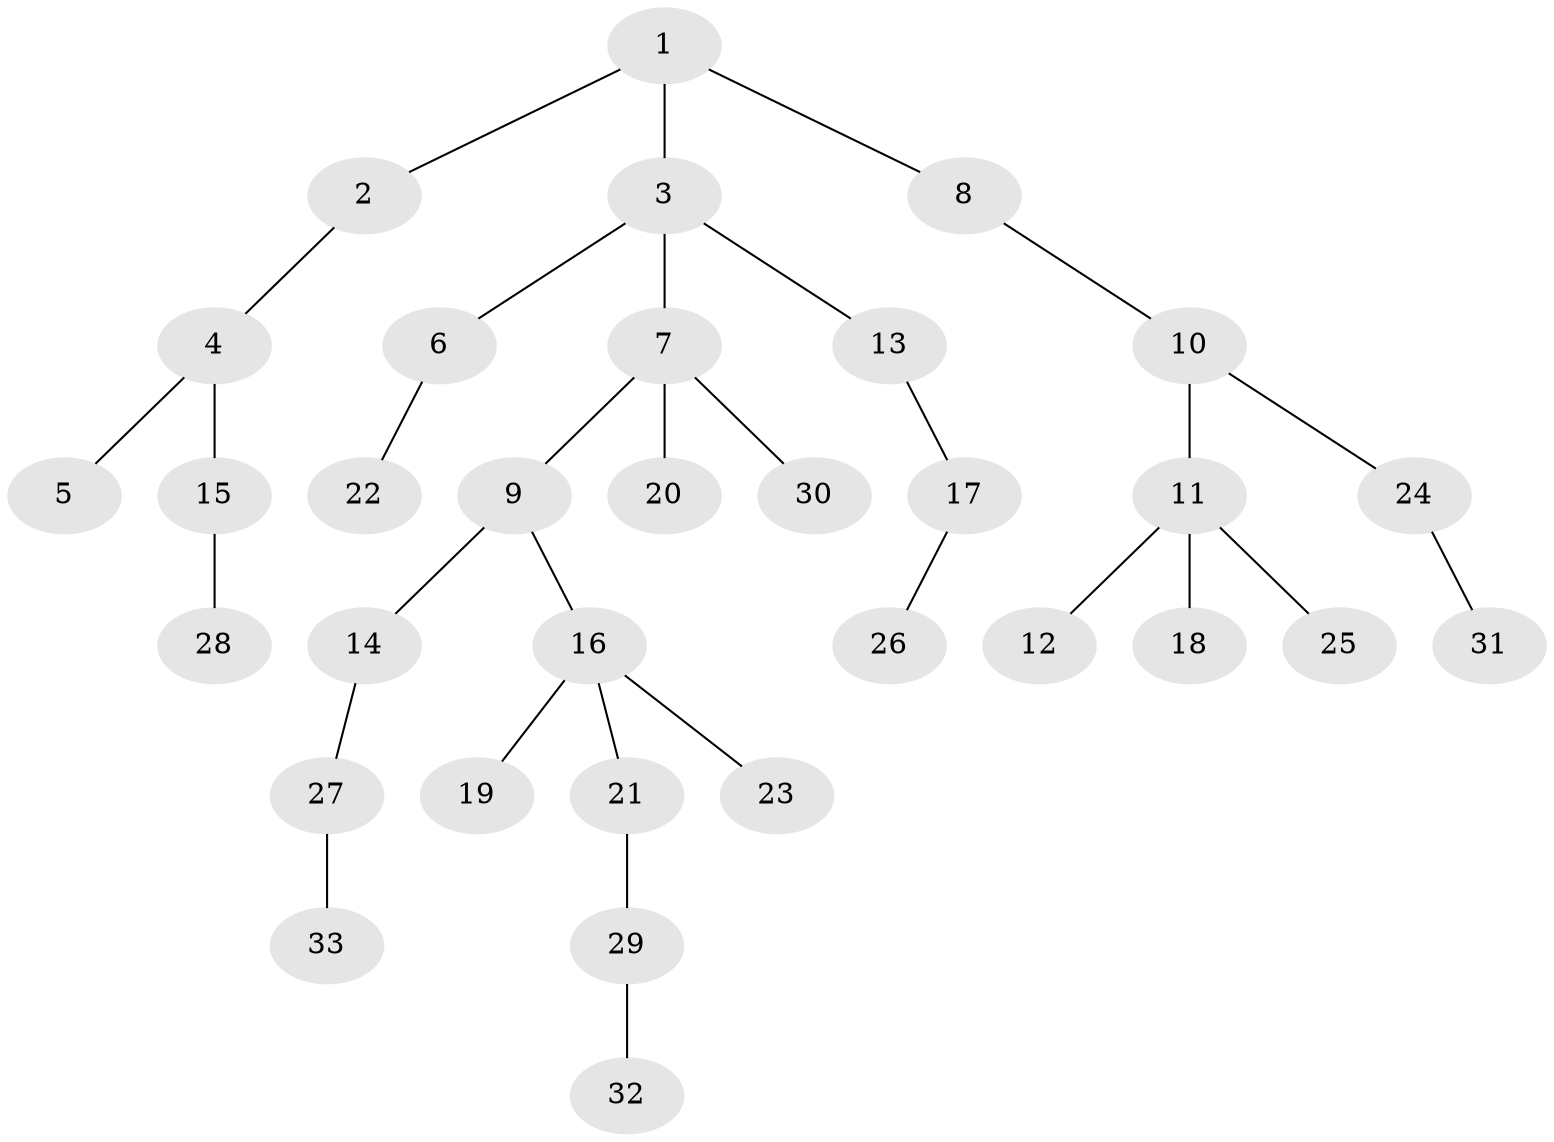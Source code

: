 // original degree distribution, {7: 0.009174311926605505, 4: 0.10091743119266056, 5: 0.01834862385321101, 3: 0.11926605504587157, 2: 0.22018348623853212, 1: 0.5137614678899083, 6: 0.01834862385321101}
// Generated by graph-tools (version 1.1) at 2025/52/03/04/25 22:52:02]
// undirected, 33 vertices, 32 edges
graph export_dot {
  node [color=gray90,style=filled];
  1;
  2;
  3;
  4;
  5;
  6;
  7;
  8;
  9;
  10;
  11;
  12;
  13;
  14;
  15;
  16;
  17;
  18;
  19;
  20;
  21;
  22;
  23;
  24;
  25;
  26;
  27;
  28;
  29;
  30;
  31;
  32;
  33;
  1 -- 2 [weight=1.0];
  1 -- 3 [weight=2.0];
  1 -- 8 [weight=1.0];
  2 -- 4 [weight=1.0];
  3 -- 6 [weight=1.0];
  3 -- 7 [weight=1.0];
  3 -- 13 [weight=1.0];
  4 -- 5 [weight=1.0];
  4 -- 15 [weight=1.0];
  6 -- 22 [weight=1.0];
  7 -- 9 [weight=1.0];
  7 -- 20 [weight=5.0];
  7 -- 30 [weight=1.0];
  8 -- 10 [weight=1.0];
  9 -- 14 [weight=1.0];
  9 -- 16 [weight=1.0];
  10 -- 11 [weight=1.0];
  10 -- 24 [weight=1.0];
  11 -- 12 [weight=1.0];
  11 -- 18 [weight=1.0];
  11 -- 25 [weight=1.0];
  13 -- 17 [weight=1.0];
  14 -- 27 [weight=1.0];
  15 -- 28 [weight=1.0];
  16 -- 19 [weight=2.0];
  16 -- 21 [weight=1.0];
  16 -- 23 [weight=2.0];
  17 -- 26 [weight=1.0];
  21 -- 29 [weight=1.0];
  24 -- 31 [weight=1.0];
  27 -- 33 [weight=1.0];
  29 -- 32 [weight=1.0];
}

